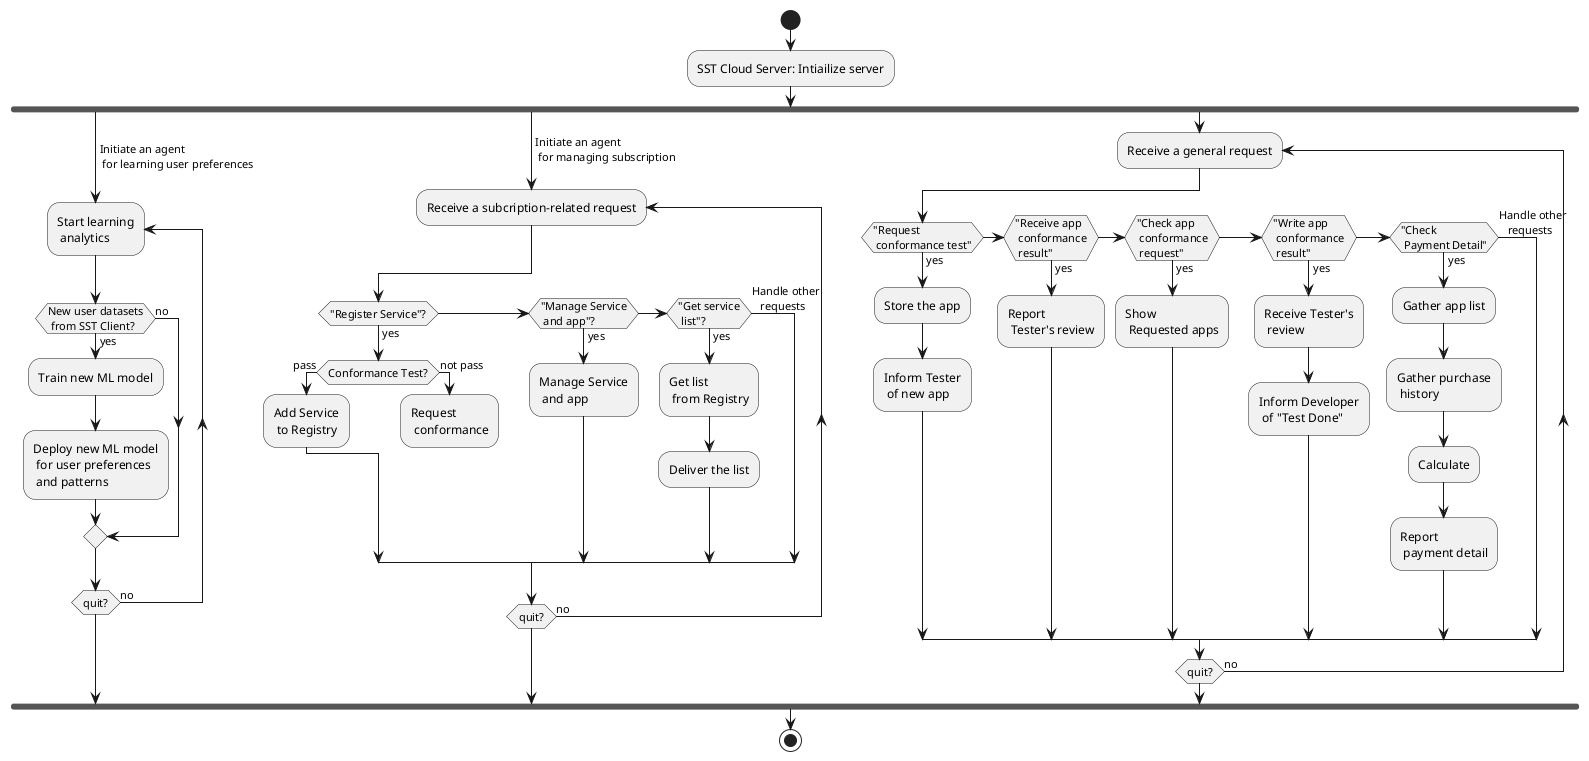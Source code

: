 @startuml
start
:SST Cloud Server: Intiailize server;

fork

-> Initiate an agent\n for learning user preferences;

repeat:Start learning\n analytics;

if (New user datasets
 from SST Client?) then (yes)

  :Train new ML model;

  :Deploy new ML model
   for user preferences
   and patterns;
else (no) 
endif 
repeat while(quit?) is (no)

fork again

-> Initiate an agent\n for managing subscription;
repeat:Receive a subcription-related request;

  if ("Register Service"?) then (yes)
    if (Conformance Test?) then (pass)
      :Add Service
       to Registry;
    else (not pass)
      :Request
       conformance;
      detach
    endif
    
  elseif ("Manage Service\n and app"?) then (yes)
    :Manage Service\n and app;

  elseif ("Get service\n list"?) then (yes)
    :Get list
     from Registry;
    :Deliver the list; 
  else (Handle other
   requests)
  endif

repeat while (quit?) is (no)

fork again

repeat:Receive a general request;

  if ("Request\n conformance test") then (yes)
    :Store the app;
    :Inform Tester\n of new app;
  elseif ("Receive app\n conformance\n result") then (yes)
    :Report\n Tester's review;
  elseif ("Check app\n conformance\n request") then (yes)
    :Show\n Requested apps;
  elseif ("Write app\n conformance\n result") then (yes)
    :Receive Tester's\n review;
    :Inform Developer\n of "Test Done";
  elseif ("Check\n Payment Detail") then (yes)
    :Gather app list;
    :Gather purchase
     history;
    :Calculate;
    :Report\n payment detail;
  else (Handle other
   requests)
  endif

repeat while (quit?) is (no)

endfork

stop
@enduml